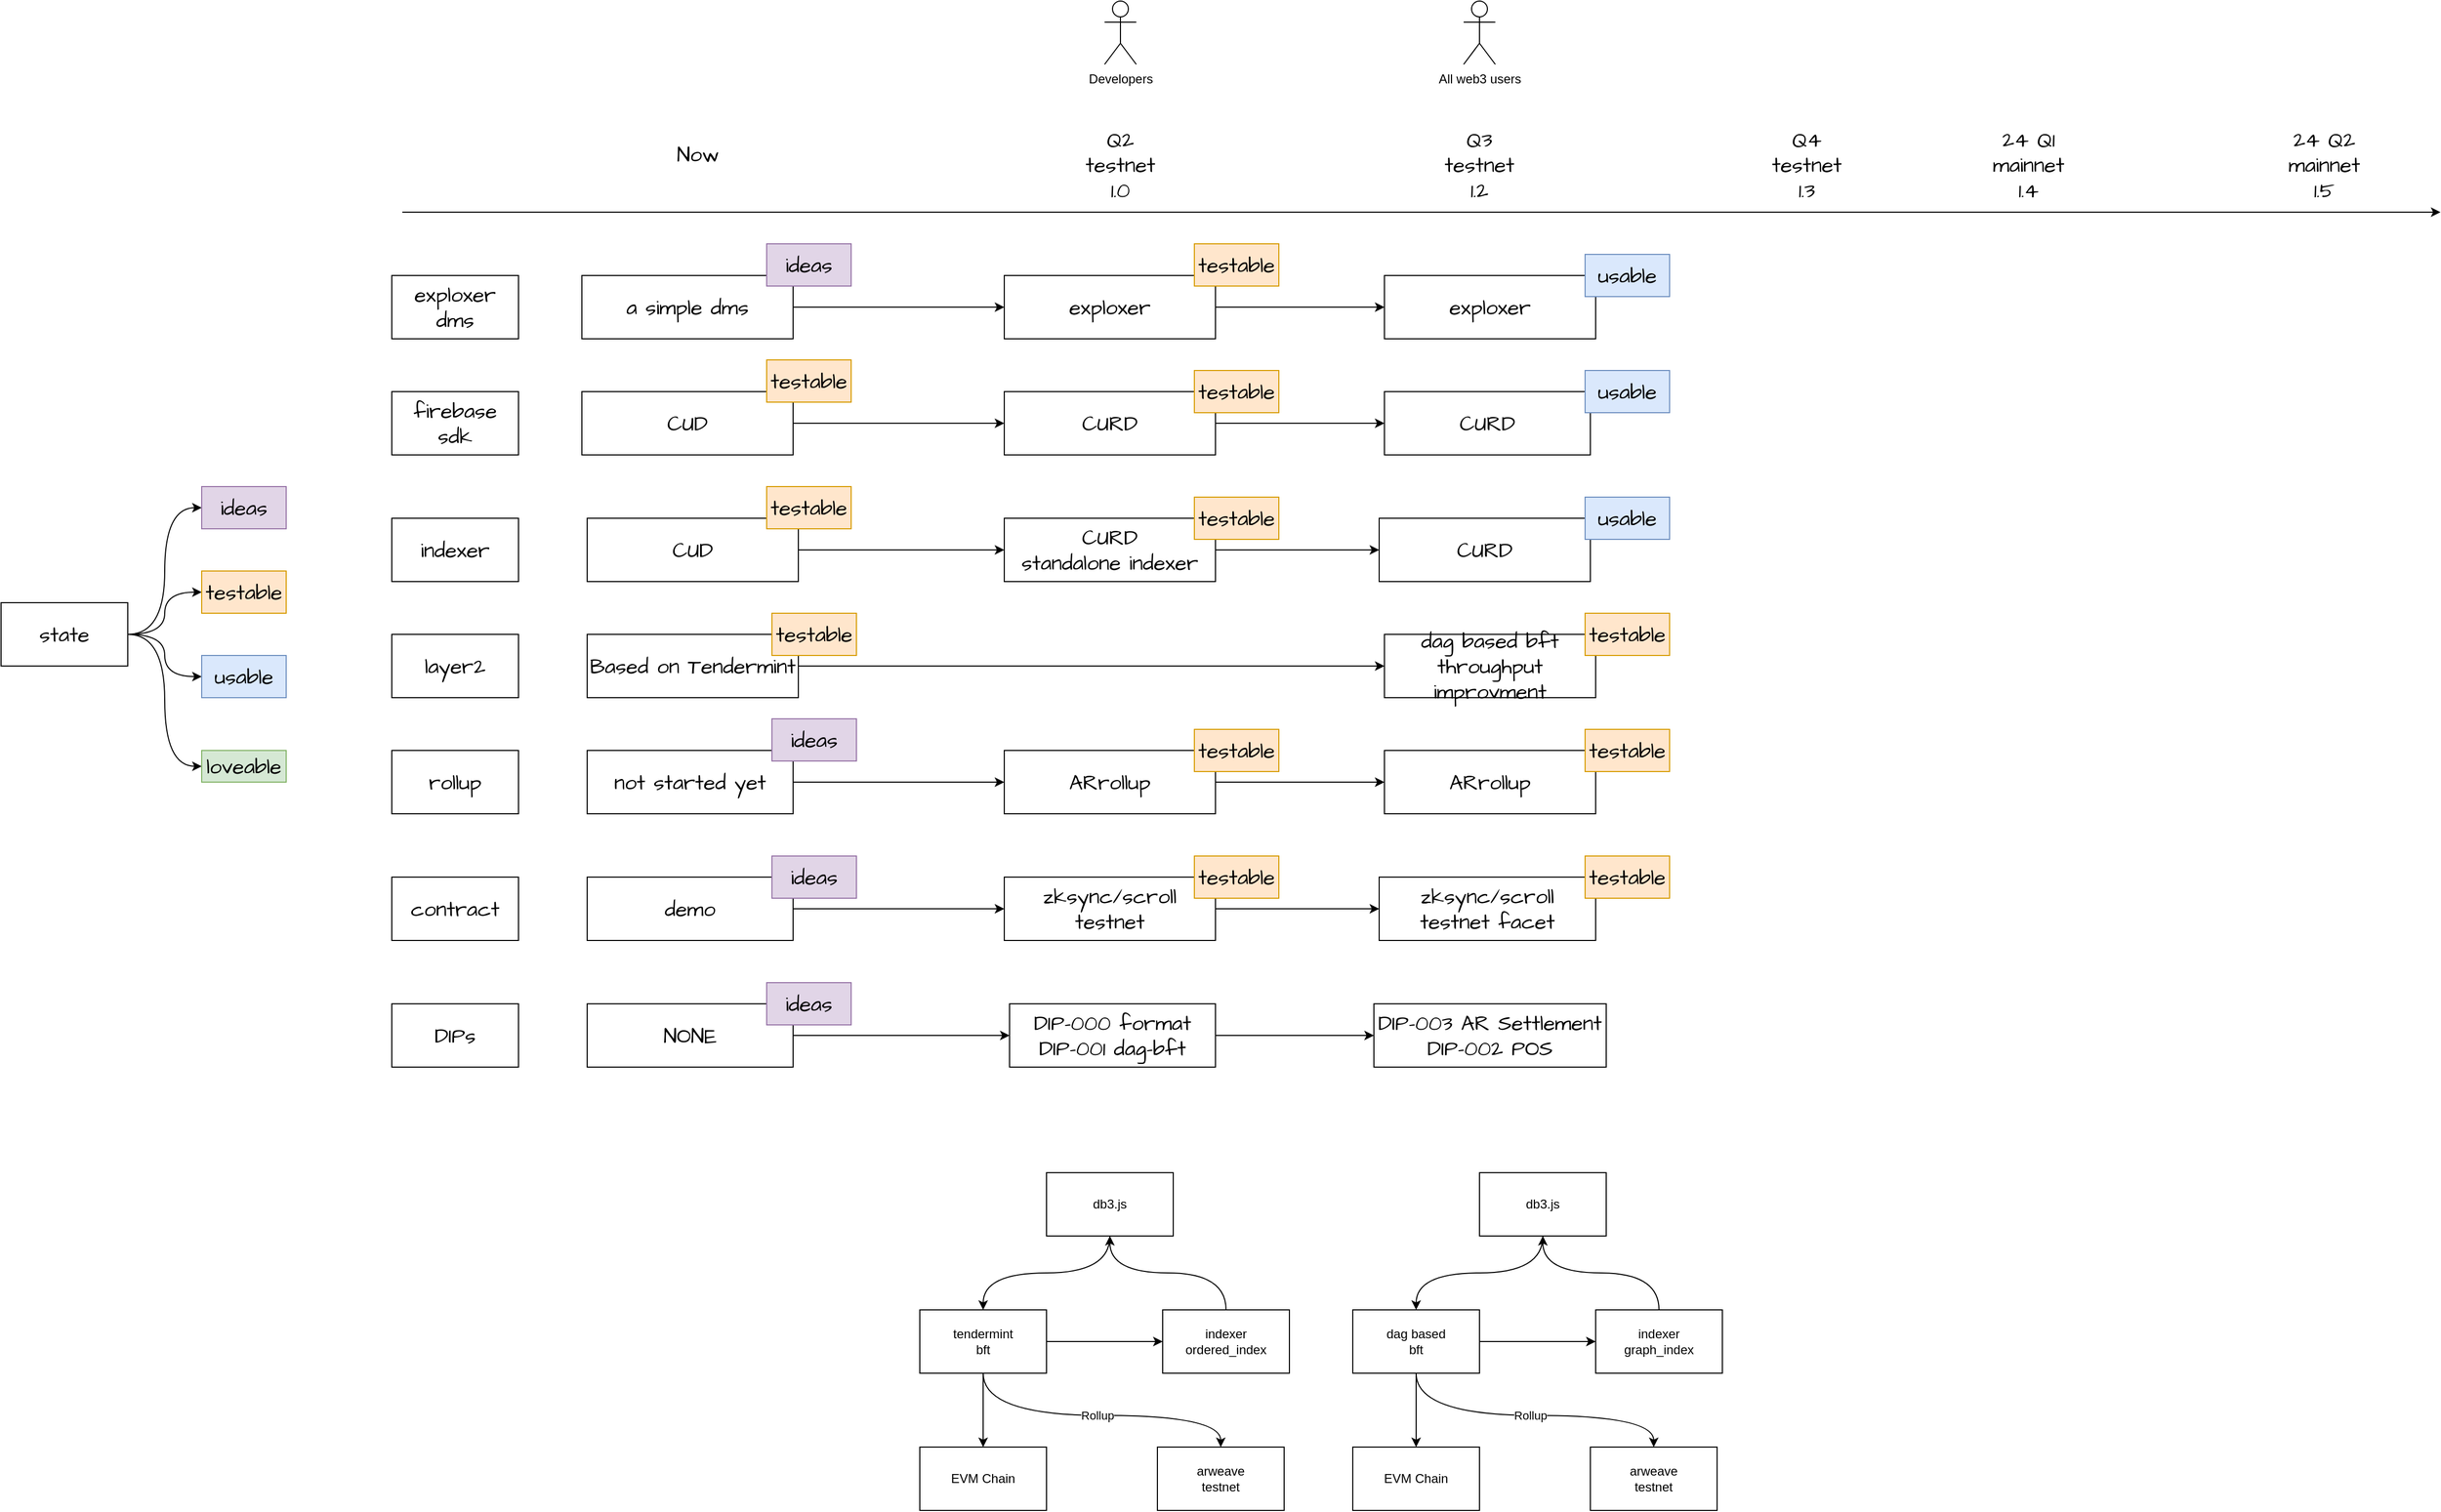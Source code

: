 <mxfile version="21.2.1" type="device">
  <diagram name="roadmp" id="sTeOyVe8UKn4-iUAQNWK">
    <mxGraphModel dx="3704" dy="2305" grid="1" gridSize="10" guides="1" tooltips="1" connect="1" arrows="1" fold="1" page="1" pageScale="1" pageWidth="850" pageHeight="1100" math="0" shadow="0">
      <root>
        <mxCell id="0" />
        <mxCell id="1" parent="0" />
        <mxCell id="mFlUejs-uAHfpHjbzsfK-1" value="rollup" style="rounded=0;whiteSpace=wrap;html=1;hachureGap=4;fontFamily=Architects Daughter;fontSource=https%3A%2F%2Ffonts.googleapis.com%2Fcss%3Ffamily%3DArchitects%2BDaughter;fontSize=20;" parent="1" vertex="1">
          <mxGeometry x="40" y="590" width="120" height="60" as="geometry" />
        </mxCell>
        <mxCell id="mFlUejs-uAHfpHjbzsfK-2" value="layer2" style="rounded=0;whiteSpace=wrap;html=1;hachureGap=4;fontFamily=Architects Daughter;fontSource=https%3A%2F%2Ffonts.googleapis.com%2Fcss%3Ffamily%3DArchitects%2BDaughter;fontSize=20;" parent="1" vertex="1">
          <mxGeometry x="40" y="480" width="120" height="60" as="geometry" />
        </mxCell>
        <mxCell id="mFlUejs-uAHfpHjbzsfK-3" value="indexer" style="rounded=0;whiteSpace=wrap;html=1;hachureGap=4;fontFamily=Architects Daughter;fontSource=https%3A%2F%2Ffonts.googleapis.com%2Fcss%3Ffamily%3DArchitects%2BDaughter;fontSize=20;" parent="1" vertex="1">
          <mxGeometry x="40" y="370" width="120" height="60" as="geometry" />
        </mxCell>
        <mxCell id="mFlUejs-uAHfpHjbzsfK-4" value="firebase&lt;br&gt;sdk" style="rounded=0;whiteSpace=wrap;html=1;hachureGap=4;fontFamily=Architects Daughter;fontSource=https%3A%2F%2Ffonts.googleapis.com%2Fcss%3Ffamily%3DArchitects%2BDaughter;fontSize=20;" parent="1" vertex="1">
          <mxGeometry x="40" y="250" width="120" height="60" as="geometry" />
        </mxCell>
        <mxCell id="mFlUejs-uAHfpHjbzsfK-5" value="contract" style="rounded=0;whiteSpace=wrap;html=1;hachureGap=4;fontFamily=Architects Daughter;fontSource=https%3A%2F%2Ffonts.googleapis.com%2Fcss%3Ffamily%3DArchitects%2BDaughter;fontSize=20;" parent="1" vertex="1">
          <mxGeometry x="40" y="710" width="120" height="60" as="geometry" />
        </mxCell>
        <mxCell id="mFlUejs-uAHfpHjbzsfK-6" value="exploxer&lt;br&gt;dms" style="rounded=0;whiteSpace=wrap;html=1;hachureGap=4;fontFamily=Architects Daughter;fontSource=https%3A%2F%2Ffonts.googleapis.com%2Fcss%3Ffamily%3DArchitects%2BDaughter;fontSize=20;" parent="1" vertex="1">
          <mxGeometry x="40" y="140" width="120" height="60" as="geometry" />
        </mxCell>
        <mxCell id="mFlUejs-uAHfpHjbzsfK-7" value="" style="endArrow=classic;html=1;rounded=0;hachureGap=4;fontFamily=Architects Daughter;fontSource=https%3A%2F%2Ffonts.googleapis.com%2Fcss%3Ffamily%3DArchitects%2BDaughter;fontSize=16;curved=1;" parent="1" edge="1">
          <mxGeometry width="50" height="50" relative="1" as="geometry">
            <mxPoint x="50" y="80" as="sourcePoint" />
            <mxPoint x="1980" y="80" as="targetPoint" />
          </mxGeometry>
        </mxCell>
        <mxCell id="mFlUejs-uAHfpHjbzsfK-8" value="Now" style="text;html=1;strokeColor=none;fillColor=none;align=center;verticalAlign=middle;whiteSpace=wrap;rounded=0;fontSize=20;fontFamily=Architects Daughter;" parent="1" vertex="1">
          <mxGeometry x="300" y="10" width="60" height="30" as="geometry" />
        </mxCell>
        <mxCell id="mFlUejs-uAHfpHjbzsfK-9" value="" style="edgeStyle=orthogonalEdgeStyle;curved=1;rounded=0;hachureGap=4;orthogonalLoop=1;jettySize=auto;html=1;fontFamily=Architects Daughter;fontSource=https%3A%2F%2Ffonts.googleapis.com%2Fcss%3Ffamily%3DArchitects%2BDaughter;fontSize=16;" parent="1" source="mFlUejs-uAHfpHjbzsfK-10" target="mFlUejs-uAHfpHjbzsfK-41" edge="1">
          <mxGeometry relative="1" as="geometry" />
        </mxCell>
        <mxCell id="mFlUejs-uAHfpHjbzsfK-10" value="a simple dms" style="rounded=0;whiteSpace=wrap;html=1;hachureGap=4;fontFamily=Architects Daughter;fontSource=https%3A%2F%2Ffonts.googleapis.com%2Fcss%3Ffamily%3DArchitects%2BDaughter;fontSize=20;" parent="1" vertex="1">
          <mxGeometry x="220" y="140" width="200" height="60" as="geometry" />
        </mxCell>
        <mxCell id="mFlUejs-uAHfpHjbzsfK-11" value="" style="edgeStyle=orthogonalEdgeStyle;curved=1;rounded=0;hachureGap=4;orthogonalLoop=1;jettySize=auto;html=1;fontFamily=Architects Daughter;fontSource=https%3A%2F%2Ffonts.googleapis.com%2Fcss%3Ffamily%3DArchitects%2BDaughter;fontSize=16;" parent="1" source="mFlUejs-uAHfpHjbzsfK-12" target="mFlUejs-uAHfpHjbzsfK-43" edge="1">
          <mxGeometry relative="1" as="geometry" />
        </mxCell>
        <mxCell id="mFlUejs-uAHfpHjbzsfK-12" value="CUD" style="rounded=0;whiteSpace=wrap;html=1;hachureGap=4;fontFamily=Architects Daughter;fontSource=https%3A%2F%2Ffonts.googleapis.com%2Fcss%3Ffamily%3DArchitects%2BDaughter;fontSize=20;" parent="1" vertex="1">
          <mxGeometry x="220" y="250" width="200" height="60" as="geometry" />
        </mxCell>
        <mxCell id="mFlUejs-uAHfpHjbzsfK-13" style="edgeStyle=orthogonalEdgeStyle;curved=1;rounded=0;hachureGap=4;orthogonalLoop=1;jettySize=auto;html=1;fontFamily=Architects Daughter;fontSource=https%3A%2F%2Ffonts.googleapis.com%2Fcss%3Ffamily%3DArchitects%2BDaughter;fontSize=16;" parent="1" source="mFlUejs-uAHfpHjbzsfK-14" target="mFlUejs-uAHfpHjbzsfK-46" edge="1">
          <mxGeometry relative="1" as="geometry" />
        </mxCell>
        <mxCell id="mFlUejs-uAHfpHjbzsfK-14" value="CUD" style="rounded=0;whiteSpace=wrap;html=1;hachureGap=4;fontFamily=Architects Daughter;fontSource=https%3A%2F%2Ffonts.googleapis.com%2Fcss%3Ffamily%3DArchitects%2BDaughter;fontSize=20;" parent="1" vertex="1">
          <mxGeometry x="225" y="370" width="200" height="60" as="geometry" />
        </mxCell>
        <mxCell id="mFlUejs-uAHfpHjbzsfK-15" value="" style="edgeStyle=orthogonalEdgeStyle;curved=1;rounded=0;hachureGap=4;orthogonalLoop=1;jettySize=auto;html=1;fontFamily=Architects Daughter;fontSource=https%3A%2F%2Ffonts.googleapis.com%2Fcss%3Ffamily%3DArchitects%2BDaughter;fontSize=16;" parent="1" source="mFlUejs-uAHfpHjbzsfK-16" target="mFlUejs-uAHfpHjbzsfK-62" edge="1">
          <mxGeometry relative="1" as="geometry" />
        </mxCell>
        <mxCell id="mFlUejs-uAHfpHjbzsfK-16" value="Based on Tendermint" style="rounded=0;whiteSpace=wrap;html=1;hachureGap=4;fontFamily=Architects Daughter;fontSource=https%3A%2F%2Ffonts.googleapis.com%2Fcss%3Ffamily%3DArchitects%2BDaughter;fontSize=20;" parent="1" vertex="1">
          <mxGeometry x="225" y="480" width="200" height="60" as="geometry" />
        </mxCell>
        <mxCell id="mFlUejs-uAHfpHjbzsfK-17" value="" style="edgeStyle=orthogonalEdgeStyle;curved=1;rounded=0;hachureGap=4;orthogonalLoop=1;jettySize=auto;html=1;fontFamily=Architects Daughter;fontSource=https%3A%2F%2Ffonts.googleapis.com%2Fcss%3Ffamily%3DArchitects%2BDaughter;fontSize=16;" parent="1" source="mFlUejs-uAHfpHjbzsfK-18" target="mFlUejs-uAHfpHjbzsfK-51" edge="1">
          <mxGeometry relative="1" as="geometry" />
        </mxCell>
        <mxCell id="mFlUejs-uAHfpHjbzsfK-18" value="not started yet" style="rounded=0;whiteSpace=wrap;html=1;hachureGap=4;fontFamily=Architects Daughter;fontSource=https%3A%2F%2Ffonts.googleapis.com%2Fcss%3Ffamily%3DArchitects%2BDaughter;fontSize=20;" parent="1" vertex="1">
          <mxGeometry x="225" y="590" width="195" height="60" as="geometry" />
        </mxCell>
        <mxCell id="mFlUejs-uAHfpHjbzsfK-19" value="" style="edgeStyle=orthogonalEdgeStyle;curved=1;rounded=0;hachureGap=4;orthogonalLoop=1;jettySize=auto;html=1;fontFamily=Architects Daughter;fontSource=https%3A%2F%2Ffonts.googleapis.com%2Fcss%3Ffamily%3DArchitects%2BDaughter;fontSize=16;" parent="1" source="mFlUejs-uAHfpHjbzsfK-20" target="mFlUejs-uAHfpHjbzsfK-53" edge="1">
          <mxGeometry relative="1" as="geometry" />
        </mxCell>
        <mxCell id="mFlUejs-uAHfpHjbzsfK-20" value="demo" style="rounded=0;whiteSpace=wrap;html=1;hachureGap=4;fontFamily=Architects Daughter;fontSource=https%3A%2F%2Ffonts.googleapis.com%2Fcss%3Ffamily%3DArchitects%2BDaughter;fontSize=20;" parent="1" vertex="1">
          <mxGeometry x="225" y="710" width="195" height="60" as="geometry" />
        </mxCell>
        <mxCell id="mFlUejs-uAHfpHjbzsfK-21" value="Q2&lt;br&gt;testnet&lt;br&gt;1.0" style="text;html=1;strokeColor=none;fillColor=none;align=center;verticalAlign=middle;whiteSpace=wrap;rounded=0;fontSize=20;fontFamily=Architects Daughter;" parent="1" vertex="1">
          <mxGeometry x="700" y="20" width="60" height="30" as="geometry" />
        </mxCell>
        <mxCell id="mFlUejs-uAHfpHjbzsfK-22" value="Q3&lt;br&gt;testnet&lt;br&gt;1.2" style="text;html=1;strokeColor=none;fillColor=none;align=center;verticalAlign=middle;whiteSpace=wrap;rounded=0;fontSize=20;fontFamily=Architects Daughter;" parent="1" vertex="1">
          <mxGeometry x="1040" y="20" width="60" height="30" as="geometry" />
        </mxCell>
        <mxCell id="mFlUejs-uAHfpHjbzsfK-23" style="edgeStyle=orthogonalEdgeStyle;curved=1;rounded=0;hachureGap=4;orthogonalLoop=1;jettySize=auto;html=1;entryX=0;entryY=0.5;entryDx=0;entryDy=0;fontFamily=Architects Daughter;fontSource=https%3A%2F%2Ffonts.googleapis.com%2Fcss%3Ffamily%3DArchitects%2BDaughter;fontSize=16;" parent="1" source="mFlUejs-uAHfpHjbzsfK-27" target="mFlUejs-uAHfpHjbzsfK-28" edge="1">
          <mxGeometry relative="1" as="geometry" />
        </mxCell>
        <mxCell id="mFlUejs-uAHfpHjbzsfK-24" style="edgeStyle=orthogonalEdgeStyle;curved=1;rounded=0;hachureGap=4;orthogonalLoop=1;jettySize=auto;html=1;fontFamily=Architects Daughter;fontSource=https%3A%2F%2Ffonts.googleapis.com%2Fcss%3Ffamily%3DArchitects%2BDaughter;fontSize=16;" parent="1" source="mFlUejs-uAHfpHjbzsfK-27" target="mFlUejs-uAHfpHjbzsfK-29" edge="1">
          <mxGeometry relative="1" as="geometry" />
        </mxCell>
        <mxCell id="mFlUejs-uAHfpHjbzsfK-25" style="edgeStyle=orthogonalEdgeStyle;curved=1;rounded=0;hachureGap=4;orthogonalLoop=1;jettySize=auto;html=1;entryX=0;entryY=0.5;entryDx=0;entryDy=0;fontFamily=Architects Daughter;fontSource=https%3A%2F%2Ffonts.googleapis.com%2Fcss%3Ffamily%3DArchitects%2BDaughter;fontSize=16;" parent="1" source="mFlUejs-uAHfpHjbzsfK-27" target="mFlUejs-uAHfpHjbzsfK-30" edge="1">
          <mxGeometry relative="1" as="geometry" />
        </mxCell>
        <mxCell id="mFlUejs-uAHfpHjbzsfK-26" style="edgeStyle=orthogonalEdgeStyle;curved=1;rounded=0;hachureGap=4;orthogonalLoop=1;jettySize=auto;html=1;entryX=0;entryY=0.5;entryDx=0;entryDy=0;fontFamily=Architects Daughter;fontSource=https%3A%2F%2Ffonts.googleapis.com%2Fcss%3Ffamily%3DArchitects%2BDaughter;fontSize=16;" parent="1" source="mFlUejs-uAHfpHjbzsfK-27" target="mFlUejs-uAHfpHjbzsfK-31" edge="1">
          <mxGeometry relative="1" as="geometry" />
        </mxCell>
        <mxCell id="mFlUejs-uAHfpHjbzsfK-27" value="state" style="rounded=0;whiteSpace=wrap;html=1;hachureGap=4;fontFamily=Architects Daughter;fontSource=https%3A%2F%2Ffonts.googleapis.com%2Fcss%3Ffamily%3DArchitects%2BDaughter;fontSize=20;" parent="1" vertex="1">
          <mxGeometry x="-330" y="450" width="120" height="60" as="geometry" />
        </mxCell>
        <mxCell id="mFlUejs-uAHfpHjbzsfK-28" value="testable" style="rounded=0;whiteSpace=wrap;html=1;hachureGap=4;fontFamily=Architects Daughter;fontSource=https%3A%2F%2Ffonts.googleapis.com%2Fcss%3Ffamily%3DArchitects%2BDaughter;fontSize=20;fillColor=#ffe6cc;strokeColor=#d79b00;" parent="1" vertex="1">
          <mxGeometry x="-140" y="420" width="80" height="40" as="geometry" />
        </mxCell>
        <mxCell id="mFlUejs-uAHfpHjbzsfK-29" value="usable" style="rounded=0;whiteSpace=wrap;html=1;hachureGap=4;fontFamily=Architects Daughter;fontSource=https%3A%2F%2Ffonts.googleapis.com%2Fcss%3Ffamily%3DArchitects%2BDaughter;fontSize=20;fillColor=#dae8fc;strokeColor=#6c8ebf;" parent="1" vertex="1">
          <mxGeometry x="-140" y="500" width="80" height="40" as="geometry" />
        </mxCell>
        <mxCell id="mFlUejs-uAHfpHjbzsfK-30" value="loveable" style="rounded=0;whiteSpace=wrap;html=1;hachureGap=4;fontFamily=Architects Daughter;fontSource=https%3A%2F%2Ffonts.googleapis.com%2Fcss%3Ffamily%3DArchitects%2BDaughter;fontSize=20;fillColor=#d5e8d4;strokeColor=#82b366;" parent="1" vertex="1">
          <mxGeometry x="-140" y="590" width="80" height="30" as="geometry" />
        </mxCell>
        <mxCell id="mFlUejs-uAHfpHjbzsfK-31" value="ideas" style="rounded=0;whiteSpace=wrap;html=1;hachureGap=4;fontFamily=Architects Daughter;fontSource=https%3A%2F%2Ffonts.googleapis.com%2Fcss%3Ffamily%3DArchitects%2BDaughter;fontSize=20;fillColor=#e1d5e7;strokeColor=#9673a6;" parent="1" vertex="1">
          <mxGeometry x="-140" y="340" width="80" height="40" as="geometry" />
        </mxCell>
        <mxCell id="mFlUejs-uAHfpHjbzsfK-32" value="testable" style="rounded=0;whiteSpace=wrap;html=1;hachureGap=4;fontFamily=Architects Daughter;fontSource=https%3A%2F%2Ffonts.googleapis.com%2Fcss%3Ffamily%3DArchitects%2BDaughter;fontSize=20;fillColor=#ffe6cc;strokeColor=#d79b00;" parent="1" vertex="1">
          <mxGeometry x="395" y="220" width="80" height="40" as="geometry" />
        </mxCell>
        <mxCell id="mFlUejs-uAHfpHjbzsfK-33" value="testable" style="rounded=0;whiteSpace=wrap;html=1;hachureGap=4;fontFamily=Architects Daughter;fontSource=https%3A%2F%2Ffonts.googleapis.com%2Fcss%3Ffamily%3DArchitects%2BDaughter;fontSize=20;fillColor=#ffe6cc;strokeColor=#d79b00;" parent="1" vertex="1">
          <mxGeometry x="395" y="340" width="80" height="40" as="geometry" />
        </mxCell>
        <mxCell id="mFlUejs-uAHfpHjbzsfK-34" value="testable" style="rounded=0;whiteSpace=wrap;html=1;hachureGap=4;fontFamily=Architects Daughter;fontSource=https%3A%2F%2Ffonts.googleapis.com%2Fcss%3Ffamily%3DArchitects%2BDaughter;fontSize=20;fillColor=#ffe6cc;strokeColor=#d79b00;" parent="1" vertex="1">
          <mxGeometry x="400" y="460" width="80" height="40" as="geometry" />
        </mxCell>
        <mxCell id="mFlUejs-uAHfpHjbzsfK-35" value="ideas" style="rounded=0;whiteSpace=wrap;html=1;hachureGap=4;fontFamily=Architects Daughter;fontSource=https%3A%2F%2Ffonts.googleapis.com%2Fcss%3Ffamily%3DArchitects%2BDaughter;fontSize=20;fillColor=#e1d5e7;strokeColor=#9673a6;" parent="1" vertex="1">
          <mxGeometry x="400" y="560" width="80" height="40" as="geometry" />
        </mxCell>
        <mxCell id="mFlUejs-uAHfpHjbzsfK-36" value="&lt;span style=&quot;color: rgb(0, 0, 0); font-family: &amp;quot;Architects Daughter&amp;quot;; font-size: 20px; font-style: normal; font-variant-ligatures: normal; font-variant-caps: normal; font-weight: 400; letter-spacing: normal; orphans: 2; text-align: center; text-indent: 0px; text-transform: none; widows: 2; word-spacing: 0px; -webkit-text-stroke-width: 0px; text-decoration-thickness: initial; text-decoration-style: initial; text-decoration-color: initial; float: none; display: inline !important;&quot;&gt;ideas&lt;/span&gt;" style="rounded=0;whiteSpace=wrap;html=1;hachureGap=4;fontFamily=Architects Daughter;fontSource=https%3A%2F%2Ffonts.googleapis.com%2Fcss%3Ffamily%3DArchitects%2BDaughter;fontSize=20;fillColor=#e1d5e7;strokeColor=#9673a6;labelBackgroundColor=none;" parent="1" vertex="1">
          <mxGeometry x="400" y="690" width="80" height="40" as="geometry" />
        </mxCell>
        <mxCell id="mFlUejs-uAHfpHjbzsfK-37" value="24 Q1&lt;br&gt;mainnet&lt;br&gt;1.4" style="text;html=1;strokeColor=none;fillColor=none;align=center;verticalAlign=middle;whiteSpace=wrap;rounded=0;fontSize=20;fontFamily=Architects Daughter;" parent="1" vertex="1">
          <mxGeometry x="1560" y="20" width="60" height="30" as="geometry" />
        </mxCell>
        <mxCell id="mFlUejs-uAHfpHjbzsfK-38" value="24 Q2&lt;br&gt;mainnet&lt;br&gt;1.5" style="text;html=1;strokeColor=none;fillColor=none;align=center;verticalAlign=middle;whiteSpace=wrap;rounded=0;fontSize=20;fontFamily=Architects Daughter;" parent="1" vertex="1">
          <mxGeometry x="1810" y="20" width="120" height="30" as="geometry" />
        </mxCell>
        <mxCell id="mFlUejs-uAHfpHjbzsfK-39" value="Q4&lt;br&gt;testnet&lt;br&gt;1.3" style="text;html=1;strokeColor=none;fillColor=none;align=center;verticalAlign=middle;whiteSpace=wrap;rounded=0;fontSize=20;fontFamily=Architects Daughter;" parent="1" vertex="1">
          <mxGeometry x="1350" y="20" width="60" height="30" as="geometry" />
        </mxCell>
        <mxCell id="mFlUejs-uAHfpHjbzsfK-40" value="" style="edgeStyle=orthogonalEdgeStyle;curved=1;rounded=0;hachureGap=4;orthogonalLoop=1;jettySize=auto;html=1;fontFamily=Architects Daughter;fontSource=https%3A%2F%2Ffonts.googleapis.com%2Fcss%3Ffamily%3DArchitects%2BDaughter;fontSize=16;" parent="1" source="mFlUejs-uAHfpHjbzsfK-41" target="mFlUejs-uAHfpHjbzsfK-66" edge="1">
          <mxGeometry relative="1" as="geometry" />
        </mxCell>
        <mxCell id="mFlUejs-uAHfpHjbzsfK-41" value="exploxer" style="whiteSpace=wrap;html=1;fontSize=20;fontFamily=Architects Daughter;rounded=0;hachureGap=4;fontSource=https%3A%2F%2Ffonts.googleapis.com%2Fcss%3Ffamily%3DArchitects%2BDaughter;" parent="1" vertex="1">
          <mxGeometry x="620" y="140" width="200" height="60" as="geometry" />
        </mxCell>
        <mxCell id="mFlUejs-uAHfpHjbzsfK-42" value="" style="edgeStyle=orthogonalEdgeStyle;curved=1;rounded=0;hachureGap=4;orthogonalLoop=1;jettySize=auto;html=1;fontFamily=Architects Daughter;fontSource=https%3A%2F%2Ffonts.googleapis.com%2Fcss%3Ffamily%3DArchitects%2BDaughter;fontSize=16;" parent="1" source="mFlUejs-uAHfpHjbzsfK-43" target="mFlUejs-uAHfpHjbzsfK-65" edge="1">
          <mxGeometry relative="1" as="geometry" />
        </mxCell>
        <mxCell id="mFlUejs-uAHfpHjbzsfK-43" value="CURD" style="whiteSpace=wrap;html=1;fontSize=20;fontFamily=Architects Daughter;rounded=0;hachureGap=4;fontSource=https%3A%2F%2Ffonts.googleapis.com%2Fcss%3Ffamily%3DArchitects%2BDaughter;" parent="1" vertex="1">
          <mxGeometry x="620" y="250" width="200" height="60" as="geometry" />
        </mxCell>
        <mxCell id="mFlUejs-uAHfpHjbzsfK-44" value="testable" style="rounded=0;whiteSpace=wrap;html=1;hachureGap=4;fontFamily=Architects Daughter;fontSource=https%3A%2F%2Ffonts.googleapis.com%2Fcss%3Ffamily%3DArchitects%2BDaughter;fontSize=20;fillColor=#ffe6cc;strokeColor=#d79b00;" parent="1" vertex="1">
          <mxGeometry x="800" y="230" width="80" height="40" as="geometry" />
        </mxCell>
        <mxCell id="mFlUejs-uAHfpHjbzsfK-45" value="" style="edgeStyle=orthogonalEdgeStyle;curved=1;rounded=0;hachureGap=4;orthogonalLoop=1;jettySize=auto;html=1;fontFamily=Architects Daughter;fontSource=https%3A%2F%2Ffonts.googleapis.com%2Fcss%3Ffamily%3DArchitects%2BDaughter;fontSize=16;" parent="1" source="mFlUejs-uAHfpHjbzsfK-46" target="mFlUejs-uAHfpHjbzsfK-69" edge="1">
          <mxGeometry relative="1" as="geometry" />
        </mxCell>
        <mxCell id="mFlUejs-uAHfpHjbzsfK-46" value="CURD&lt;br&gt;standalone indexer" style="whiteSpace=wrap;html=1;fontSize=20;fontFamily=Architects Daughter;rounded=0;hachureGap=4;fontSource=https%3A%2F%2Ffonts.googleapis.com%2Fcss%3Ffamily%3DArchitects%2BDaughter;" parent="1" vertex="1">
          <mxGeometry x="620" y="370" width="200" height="60" as="geometry" />
        </mxCell>
        <mxCell id="mFlUejs-uAHfpHjbzsfK-47" value="testable" style="rounded=0;whiteSpace=wrap;html=1;hachureGap=4;fontFamily=Architects Daughter;fontSource=https%3A%2F%2Ffonts.googleapis.com%2Fcss%3Ffamily%3DArchitects%2BDaughter;fontSize=20;fillColor=#ffe6cc;strokeColor=#d79b00;" parent="1" vertex="1">
          <mxGeometry x="800" y="350" width="80" height="40" as="geometry" />
        </mxCell>
        <mxCell id="mFlUejs-uAHfpHjbzsfK-48" value="testable" style="rounded=0;whiteSpace=wrap;html=1;hachureGap=4;fontFamily=Architects Daughter;fontSource=https%3A%2F%2Ffonts.googleapis.com%2Fcss%3Ffamily%3DArchitects%2BDaughter;fontSize=20;fillColor=#ffe6cc;strokeColor=#d79b00;" parent="1" vertex="1">
          <mxGeometry x="800" y="110" width="80" height="40" as="geometry" />
        </mxCell>
        <mxCell id="mFlUejs-uAHfpHjbzsfK-49" value="&lt;span style=&quot;color: rgb(0, 0, 0); font-family: &amp;quot;Architects Daughter&amp;quot;; font-size: 20px; font-style: normal; font-variant-ligatures: normal; font-variant-caps: normal; font-weight: 400; letter-spacing: normal; orphans: 2; text-align: center; text-indent: 0px; text-transform: none; widows: 2; word-spacing: 0px; -webkit-text-stroke-width: 0px; text-decoration-thickness: initial; text-decoration-style: initial; text-decoration-color: initial; float: none; display: inline !important;&quot;&gt;ideas&lt;/span&gt;" style="rounded=0;whiteSpace=wrap;html=1;hachureGap=4;fontFamily=Architects Daughter;fontSource=https%3A%2F%2Ffonts.googleapis.com%2Fcss%3Ffamily%3DArchitects%2BDaughter;fontSize=20;fillColor=#e1d5e7;strokeColor=#9673a6;labelBackgroundColor=none;" parent="1" vertex="1">
          <mxGeometry x="395" y="110" width="80" height="40" as="geometry" />
        </mxCell>
        <mxCell id="mFlUejs-uAHfpHjbzsfK-50" value="" style="edgeStyle=orthogonalEdgeStyle;curved=1;rounded=0;hachureGap=4;orthogonalLoop=1;jettySize=auto;html=1;fontFamily=Architects Daughter;fontSource=https%3A%2F%2Ffonts.googleapis.com%2Fcss%3Ffamily%3DArchitects%2BDaughter;fontSize=16;" parent="1" source="mFlUejs-uAHfpHjbzsfK-51" target="mFlUejs-uAHfpHjbzsfK-64" edge="1">
          <mxGeometry relative="1" as="geometry" />
        </mxCell>
        <mxCell id="mFlUejs-uAHfpHjbzsfK-51" value="ARrollup" style="whiteSpace=wrap;html=1;fontSize=20;fontFamily=Architects Daughter;rounded=0;hachureGap=4;fontSource=https%3A%2F%2Ffonts.googleapis.com%2Fcss%3Ffamily%3DArchitects%2BDaughter;" parent="1" vertex="1">
          <mxGeometry x="620" y="590" width="200" height="60" as="geometry" />
        </mxCell>
        <mxCell id="mFlUejs-uAHfpHjbzsfK-52" value="" style="edgeStyle=orthogonalEdgeStyle;curved=1;rounded=0;hachureGap=4;orthogonalLoop=1;jettySize=auto;html=1;fontFamily=Architects Daughter;fontSource=https%3A%2F%2Ffonts.googleapis.com%2Fcss%3Ffamily%3DArchitects%2BDaughter;fontSize=16;" parent="1" source="mFlUejs-uAHfpHjbzsfK-53" target="mFlUejs-uAHfpHjbzsfK-71" edge="1">
          <mxGeometry relative="1" as="geometry" />
        </mxCell>
        <mxCell id="mFlUejs-uAHfpHjbzsfK-53" value="zksync/scroll&lt;br&gt;testnet" style="whiteSpace=wrap;html=1;fontSize=20;fontFamily=Architects Daughter;rounded=0;hachureGap=4;fontSource=https%3A%2F%2Ffonts.googleapis.com%2Fcss%3Ffamily%3DArchitects%2BDaughter;" parent="1" vertex="1">
          <mxGeometry x="620" y="710" width="200" height="60" as="geometry" />
        </mxCell>
        <mxCell id="mFlUejs-uAHfpHjbzsfK-54" value="testable" style="rounded=0;whiteSpace=wrap;html=1;hachureGap=4;fontFamily=Architects Daughter;fontSource=https%3A%2F%2Ffonts.googleapis.com%2Fcss%3Ffamily%3DArchitects%2BDaughter;fontSize=20;fillColor=#ffe6cc;strokeColor=#d79b00;" parent="1" vertex="1">
          <mxGeometry x="800" y="570" width="80" height="40" as="geometry" />
        </mxCell>
        <mxCell id="mFlUejs-uAHfpHjbzsfK-55" value="testable" style="rounded=0;whiteSpace=wrap;html=1;hachureGap=4;fontFamily=Architects Daughter;fontSource=https%3A%2F%2Ffonts.googleapis.com%2Fcss%3Ffamily%3DArchitects%2BDaughter;fontSize=20;fillColor=#ffe6cc;strokeColor=#d79b00;" parent="1" vertex="1">
          <mxGeometry x="800" y="690" width="80" height="40" as="geometry" />
        </mxCell>
        <mxCell id="mFlUejs-uAHfpHjbzsfK-56" value="DIPs" style="rounded=0;whiteSpace=wrap;html=1;hachureGap=4;fontFamily=Architects Daughter;fontSource=https%3A%2F%2Ffonts.googleapis.com%2Fcss%3Ffamily%3DArchitects%2BDaughter;fontSize=20;" parent="1" vertex="1">
          <mxGeometry x="40" y="830" width="120" height="60" as="geometry" />
        </mxCell>
        <mxCell id="mFlUejs-uAHfpHjbzsfK-57" value="" style="edgeStyle=orthogonalEdgeStyle;curved=1;rounded=0;hachureGap=4;orthogonalLoop=1;jettySize=auto;html=1;fontFamily=Architects Daughter;fontSource=https%3A%2F%2Ffonts.googleapis.com%2Fcss%3Ffamily%3DArchitects%2BDaughter;fontSize=16;" parent="1" source="mFlUejs-uAHfpHjbzsfK-58" target="mFlUejs-uAHfpHjbzsfK-61" edge="1">
          <mxGeometry relative="1" as="geometry" />
        </mxCell>
        <mxCell id="mFlUejs-uAHfpHjbzsfK-58" value="NONE" style="rounded=0;whiteSpace=wrap;html=1;hachureGap=4;fontFamily=Architects Daughter;fontSource=https%3A%2F%2Ffonts.googleapis.com%2Fcss%3Ffamily%3DArchitects%2BDaughter;fontSize=20;" parent="1" vertex="1">
          <mxGeometry x="225" y="830" width="195" height="60" as="geometry" />
        </mxCell>
        <mxCell id="mFlUejs-uAHfpHjbzsfK-59" value="&lt;span style=&quot;color: rgb(0, 0, 0); font-family: &amp;quot;Architects Daughter&amp;quot;; font-size: 20px; font-style: normal; font-variant-ligatures: normal; font-variant-caps: normal; font-weight: 400; letter-spacing: normal; orphans: 2; text-align: center; text-indent: 0px; text-transform: none; widows: 2; word-spacing: 0px; -webkit-text-stroke-width: 0px; text-decoration-thickness: initial; text-decoration-style: initial; text-decoration-color: initial; float: none; display: inline !important;&quot;&gt;ideas&lt;/span&gt;" style="rounded=0;whiteSpace=wrap;html=1;hachureGap=4;fontFamily=Architects Daughter;fontSource=https%3A%2F%2Ffonts.googleapis.com%2Fcss%3Ffamily%3DArchitects%2BDaughter;fontSize=20;fillColor=#e1d5e7;strokeColor=#9673a6;labelBackgroundColor=none;" parent="1" vertex="1">
          <mxGeometry x="395" y="810" width="80" height="40" as="geometry" />
        </mxCell>
        <mxCell id="mFlUejs-uAHfpHjbzsfK-60" value="" style="edgeStyle=orthogonalEdgeStyle;curved=1;rounded=0;hachureGap=4;orthogonalLoop=1;jettySize=auto;html=1;fontFamily=Architects Daughter;fontSource=https%3A%2F%2Ffonts.googleapis.com%2Fcss%3Ffamily%3DArchitects%2BDaughter;fontSize=16;" parent="1" source="mFlUejs-uAHfpHjbzsfK-61" target="mFlUejs-uAHfpHjbzsfK-74" edge="1">
          <mxGeometry relative="1" as="geometry" />
        </mxCell>
        <mxCell id="mFlUejs-uAHfpHjbzsfK-61" value="DIP-000 format&lt;br&gt;DIP-001 dag-bft" style="rounded=0;whiteSpace=wrap;html=1;hachureGap=4;fontFamily=Architects Daughter;fontSource=https%3A%2F%2Ffonts.googleapis.com%2Fcss%3Ffamily%3DArchitects%2BDaughter;fontSize=20;" parent="1" vertex="1">
          <mxGeometry x="625" y="830" width="195" height="60" as="geometry" />
        </mxCell>
        <mxCell id="mFlUejs-uAHfpHjbzsfK-62" value="dag based bft&lt;br&gt;throughput improvment" style="whiteSpace=wrap;html=1;fontSize=20;fontFamily=Architects Daughter;rounded=0;hachureGap=4;fontSource=https%3A%2F%2Ffonts.googleapis.com%2Fcss%3Ffamily%3DArchitects%2BDaughter;" parent="1" vertex="1">
          <mxGeometry x="980" y="480" width="200" height="60" as="geometry" />
        </mxCell>
        <mxCell id="mFlUejs-uAHfpHjbzsfK-63" value="testable" style="rounded=0;whiteSpace=wrap;html=1;hachureGap=4;fontFamily=Architects Daughter;fontSource=https%3A%2F%2Ffonts.googleapis.com%2Fcss%3Ffamily%3DArchitects%2BDaughter;fontSize=20;fillColor=#ffe6cc;strokeColor=#d79b00;" parent="1" vertex="1">
          <mxGeometry x="1170" y="460" width="80" height="40" as="geometry" />
        </mxCell>
        <mxCell id="mFlUejs-uAHfpHjbzsfK-64" value="ARrollup" style="whiteSpace=wrap;html=1;fontSize=20;fontFamily=Architects Daughter;rounded=0;hachureGap=4;fontSource=https%3A%2F%2Ffonts.googleapis.com%2Fcss%3Ffamily%3DArchitects%2BDaughter;" parent="1" vertex="1">
          <mxGeometry x="980" y="590" width="200" height="60" as="geometry" />
        </mxCell>
        <mxCell id="mFlUejs-uAHfpHjbzsfK-65" value="CURD" style="whiteSpace=wrap;html=1;fontSize=20;fontFamily=Architects Daughter;rounded=0;hachureGap=4;fontSource=https%3A%2F%2Ffonts.googleapis.com%2Fcss%3Ffamily%3DArchitects%2BDaughter;" parent="1" vertex="1">
          <mxGeometry x="980" y="250" width="195" height="60" as="geometry" />
        </mxCell>
        <mxCell id="mFlUejs-uAHfpHjbzsfK-66" value="exploxer" style="whiteSpace=wrap;html=1;fontSize=20;fontFamily=Architects Daughter;rounded=0;hachureGap=4;fontSource=https%3A%2F%2Ffonts.googleapis.com%2Fcss%3Ffamily%3DArchitects%2BDaughter;" parent="1" vertex="1">
          <mxGeometry x="980" y="140" width="200" height="60" as="geometry" />
        </mxCell>
        <mxCell id="mFlUejs-uAHfpHjbzsfK-67" value="usable" style="rounded=0;whiteSpace=wrap;html=1;hachureGap=4;fontFamily=Architects Daughter;fontSource=https%3A%2F%2Ffonts.googleapis.com%2Fcss%3Ffamily%3DArchitects%2BDaughter;fontSize=20;fillColor=#dae8fc;strokeColor=#6c8ebf;" parent="1" vertex="1">
          <mxGeometry x="1170" y="120" width="80" height="40" as="geometry" />
        </mxCell>
        <mxCell id="mFlUejs-uAHfpHjbzsfK-68" value="usable" style="rounded=0;whiteSpace=wrap;html=1;hachureGap=4;fontFamily=Architects Daughter;fontSource=https%3A%2F%2Ffonts.googleapis.com%2Fcss%3Ffamily%3DArchitects%2BDaughter;fontSize=20;fillColor=#dae8fc;strokeColor=#6c8ebf;" parent="1" vertex="1">
          <mxGeometry x="1170" y="230" width="80" height="40" as="geometry" />
        </mxCell>
        <mxCell id="mFlUejs-uAHfpHjbzsfK-69" value="CURD" style="whiteSpace=wrap;html=1;fontSize=20;fontFamily=Architects Daughter;rounded=0;hachureGap=4;fontSource=https%3A%2F%2Ffonts.googleapis.com%2Fcss%3Ffamily%3DArchitects%2BDaughter;" parent="1" vertex="1">
          <mxGeometry x="975" y="370" width="200" height="60" as="geometry" />
        </mxCell>
        <mxCell id="mFlUejs-uAHfpHjbzsfK-70" value="usable" style="rounded=0;whiteSpace=wrap;html=1;hachureGap=4;fontFamily=Architects Daughter;fontSource=https%3A%2F%2Ffonts.googleapis.com%2Fcss%3Ffamily%3DArchitects%2BDaughter;fontSize=20;fillColor=#dae8fc;strokeColor=#6c8ebf;" parent="1" vertex="1">
          <mxGeometry x="1170" y="350" width="80" height="40" as="geometry" />
        </mxCell>
        <mxCell id="mFlUejs-uAHfpHjbzsfK-71" value="zksync/scroll&lt;br style=&quot;border-color: var(--border-color);&quot;&gt;testnet facet" style="whiteSpace=wrap;html=1;fontSize=20;fontFamily=Architects Daughter;rounded=0;hachureGap=4;fontSource=https%3A%2F%2Ffonts.googleapis.com%2Fcss%3Ffamily%3DArchitects%2BDaughter;" parent="1" vertex="1">
          <mxGeometry x="975" y="710" width="205" height="60" as="geometry" />
        </mxCell>
        <mxCell id="mFlUejs-uAHfpHjbzsfK-72" value="testable" style="rounded=0;whiteSpace=wrap;html=1;hachureGap=4;fontFamily=Architects Daughter;fontSource=https%3A%2F%2Ffonts.googleapis.com%2Fcss%3Ffamily%3DArchitects%2BDaughter;fontSize=20;fillColor=#ffe6cc;strokeColor=#d79b00;" parent="1" vertex="1">
          <mxGeometry x="1170" y="570" width="80" height="40" as="geometry" />
        </mxCell>
        <mxCell id="mFlUejs-uAHfpHjbzsfK-73" value="testable" style="rounded=0;whiteSpace=wrap;html=1;hachureGap=4;fontFamily=Architects Daughter;fontSource=https%3A%2F%2Ffonts.googleapis.com%2Fcss%3Ffamily%3DArchitects%2BDaughter;fontSize=20;fillColor=#ffe6cc;strokeColor=#d79b00;" parent="1" vertex="1">
          <mxGeometry x="1170" y="690" width="80" height="40" as="geometry" />
        </mxCell>
        <mxCell id="mFlUejs-uAHfpHjbzsfK-74" value="DIP-003 AR Settlement&lt;br&gt;DIP-002 POS" style="whiteSpace=wrap;html=1;fontSize=20;fontFamily=Architects Daughter;rounded=0;hachureGap=4;fontSource=https%3A%2F%2Ffonts.googleapis.com%2Fcss%3Ffamily%3DArchitects%2BDaughter;" parent="1" vertex="1">
          <mxGeometry x="970" y="830" width="220" height="60" as="geometry" />
        </mxCell>
        <mxCell id="PhgTHtDOU9vg5T1Cybui-6" style="edgeStyle=orthogonalEdgeStyle;rounded=0;orthogonalLoop=1;jettySize=auto;html=1;" edge="1" parent="1" source="PhgTHtDOU9vg5T1Cybui-1" target="PhgTHtDOU9vg5T1Cybui-4">
          <mxGeometry relative="1" as="geometry" />
        </mxCell>
        <mxCell id="PhgTHtDOU9vg5T1Cybui-8" value="Rollup" style="edgeStyle=orthogonalEdgeStyle;curved=1;rounded=0;orthogonalLoop=1;jettySize=auto;html=1;" edge="1" parent="1" source="PhgTHtDOU9vg5T1Cybui-1" target="PhgTHtDOU9vg5T1Cybui-5">
          <mxGeometry relative="1" as="geometry">
            <Array as="points">
              <mxPoint x="600" y="1220" />
              <mxPoint x="825" y="1220" />
            </Array>
          </mxGeometry>
        </mxCell>
        <mxCell id="PhgTHtDOU9vg5T1Cybui-12" style="edgeStyle=orthogonalEdgeStyle;curved=1;rounded=0;orthogonalLoop=1;jettySize=auto;html=1;" edge="1" parent="1" source="PhgTHtDOU9vg5T1Cybui-1" target="PhgTHtDOU9vg5T1Cybui-11">
          <mxGeometry relative="1" as="geometry" />
        </mxCell>
        <mxCell id="PhgTHtDOU9vg5T1Cybui-1" value="tendermint&lt;br&gt;bft" style="rounded=0;whiteSpace=wrap;html=1;" vertex="1" parent="1">
          <mxGeometry x="540" y="1120" width="120" height="60" as="geometry" />
        </mxCell>
        <mxCell id="PhgTHtDOU9vg5T1Cybui-9" style="edgeStyle=orthogonalEdgeStyle;curved=1;rounded=0;orthogonalLoop=1;jettySize=auto;html=1;" edge="1" parent="1" source="PhgTHtDOU9vg5T1Cybui-3" target="PhgTHtDOU9vg5T1Cybui-1">
          <mxGeometry relative="1" as="geometry" />
        </mxCell>
        <mxCell id="PhgTHtDOU9vg5T1Cybui-3" value="db3.js" style="rounded=0;whiteSpace=wrap;html=1;" vertex="1" parent="1">
          <mxGeometry x="660" y="990" width="120" height="60" as="geometry" />
        </mxCell>
        <mxCell id="PhgTHtDOU9vg5T1Cybui-10" style="edgeStyle=orthogonalEdgeStyle;curved=1;rounded=0;orthogonalLoop=1;jettySize=auto;html=1;" edge="1" parent="1" source="PhgTHtDOU9vg5T1Cybui-4" target="PhgTHtDOU9vg5T1Cybui-3">
          <mxGeometry relative="1" as="geometry" />
        </mxCell>
        <mxCell id="PhgTHtDOU9vg5T1Cybui-4" value="indexer&lt;br&gt;ordered_index" style="rounded=0;whiteSpace=wrap;html=1;" vertex="1" parent="1">
          <mxGeometry x="770" y="1120" width="120" height="60" as="geometry" />
        </mxCell>
        <mxCell id="PhgTHtDOU9vg5T1Cybui-5" value="arweave&lt;br&gt;testnet" style="rounded=0;whiteSpace=wrap;html=1;" vertex="1" parent="1">
          <mxGeometry x="765" y="1250" width="120" height="60" as="geometry" />
        </mxCell>
        <mxCell id="PhgTHtDOU9vg5T1Cybui-11" value="EVM Chain&lt;br&gt;" style="rounded=0;whiteSpace=wrap;html=1;" vertex="1" parent="1">
          <mxGeometry x="540" y="1250" width="120" height="60" as="geometry" />
        </mxCell>
        <mxCell id="PhgTHtDOU9vg5T1Cybui-13" style="edgeStyle=orthogonalEdgeStyle;rounded=0;orthogonalLoop=1;jettySize=auto;html=1;" edge="1" parent="1" source="PhgTHtDOU9vg5T1Cybui-16" target="PhgTHtDOU9vg5T1Cybui-20">
          <mxGeometry relative="1" as="geometry" />
        </mxCell>
        <mxCell id="PhgTHtDOU9vg5T1Cybui-14" value="Rollup" style="edgeStyle=orthogonalEdgeStyle;curved=1;rounded=0;orthogonalLoop=1;jettySize=auto;html=1;" edge="1" parent="1" source="PhgTHtDOU9vg5T1Cybui-16" target="PhgTHtDOU9vg5T1Cybui-21">
          <mxGeometry relative="1" as="geometry">
            <Array as="points">
              <mxPoint x="1010" y="1220" />
              <mxPoint x="1235" y="1220" />
            </Array>
          </mxGeometry>
        </mxCell>
        <mxCell id="PhgTHtDOU9vg5T1Cybui-15" style="edgeStyle=orthogonalEdgeStyle;curved=1;rounded=0;orthogonalLoop=1;jettySize=auto;html=1;" edge="1" parent="1" source="PhgTHtDOU9vg5T1Cybui-16" target="PhgTHtDOU9vg5T1Cybui-22">
          <mxGeometry relative="1" as="geometry" />
        </mxCell>
        <mxCell id="PhgTHtDOU9vg5T1Cybui-16" value="dag based&lt;br&gt;bft" style="rounded=0;whiteSpace=wrap;html=1;" vertex="1" parent="1">
          <mxGeometry x="950" y="1120" width="120" height="60" as="geometry" />
        </mxCell>
        <mxCell id="PhgTHtDOU9vg5T1Cybui-17" style="edgeStyle=orthogonalEdgeStyle;curved=1;rounded=0;orthogonalLoop=1;jettySize=auto;html=1;" edge="1" parent="1" source="PhgTHtDOU9vg5T1Cybui-18" target="PhgTHtDOU9vg5T1Cybui-16">
          <mxGeometry relative="1" as="geometry" />
        </mxCell>
        <mxCell id="PhgTHtDOU9vg5T1Cybui-18" value="db3.js" style="rounded=0;whiteSpace=wrap;html=1;" vertex="1" parent="1">
          <mxGeometry x="1070" y="990" width="120" height="60" as="geometry" />
        </mxCell>
        <mxCell id="PhgTHtDOU9vg5T1Cybui-19" style="edgeStyle=orthogonalEdgeStyle;curved=1;rounded=0;orthogonalLoop=1;jettySize=auto;html=1;" edge="1" parent="1" source="PhgTHtDOU9vg5T1Cybui-20" target="PhgTHtDOU9vg5T1Cybui-18">
          <mxGeometry relative="1" as="geometry" />
        </mxCell>
        <mxCell id="PhgTHtDOU9vg5T1Cybui-20" value="indexer&lt;br&gt;graph_index" style="rounded=0;whiteSpace=wrap;html=1;" vertex="1" parent="1">
          <mxGeometry x="1180" y="1120" width="120" height="60" as="geometry" />
        </mxCell>
        <mxCell id="PhgTHtDOU9vg5T1Cybui-21" value="arweave&lt;br&gt;testnet" style="rounded=0;whiteSpace=wrap;html=1;" vertex="1" parent="1">
          <mxGeometry x="1175" y="1250" width="120" height="60" as="geometry" />
        </mxCell>
        <mxCell id="PhgTHtDOU9vg5T1Cybui-22" value="EVM Chain&lt;br&gt;" style="rounded=0;whiteSpace=wrap;html=1;" vertex="1" parent="1">
          <mxGeometry x="950" y="1250" width="120" height="60" as="geometry" />
        </mxCell>
        <mxCell id="PhgTHtDOU9vg5T1Cybui-23" style="edgeStyle=orthogonalEdgeStyle;curved=1;rounded=0;orthogonalLoop=1;jettySize=auto;html=1;exitX=0.5;exitY=1;exitDx=0;exitDy=0;" edge="1" parent="1" source="mFlUejs-uAHfpHjbzsfK-49" target="mFlUejs-uAHfpHjbzsfK-49">
          <mxGeometry relative="1" as="geometry" />
        </mxCell>
        <mxCell id="PhgTHtDOU9vg5T1Cybui-25" value="Developers" style="shape=umlActor;verticalLabelPosition=bottom;verticalAlign=top;html=1;outlineConnect=0;" vertex="1" parent="1">
          <mxGeometry x="715" y="-120" width="30" height="60" as="geometry" />
        </mxCell>
        <mxCell id="PhgTHtDOU9vg5T1Cybui-26" value="All web3 users" style="shape=umlActor;verticalLabelPosition=bottom;verticalAlign=top;html=1;outlineConnect=0;" vertex="1" parent="1">
          <mxGeometry x="1055" y="-120" width="30" height="60" as="geometry" />
        </mxCell>
      </root>
    </mxGraphModel>
  </diagram>
</mxfile>
